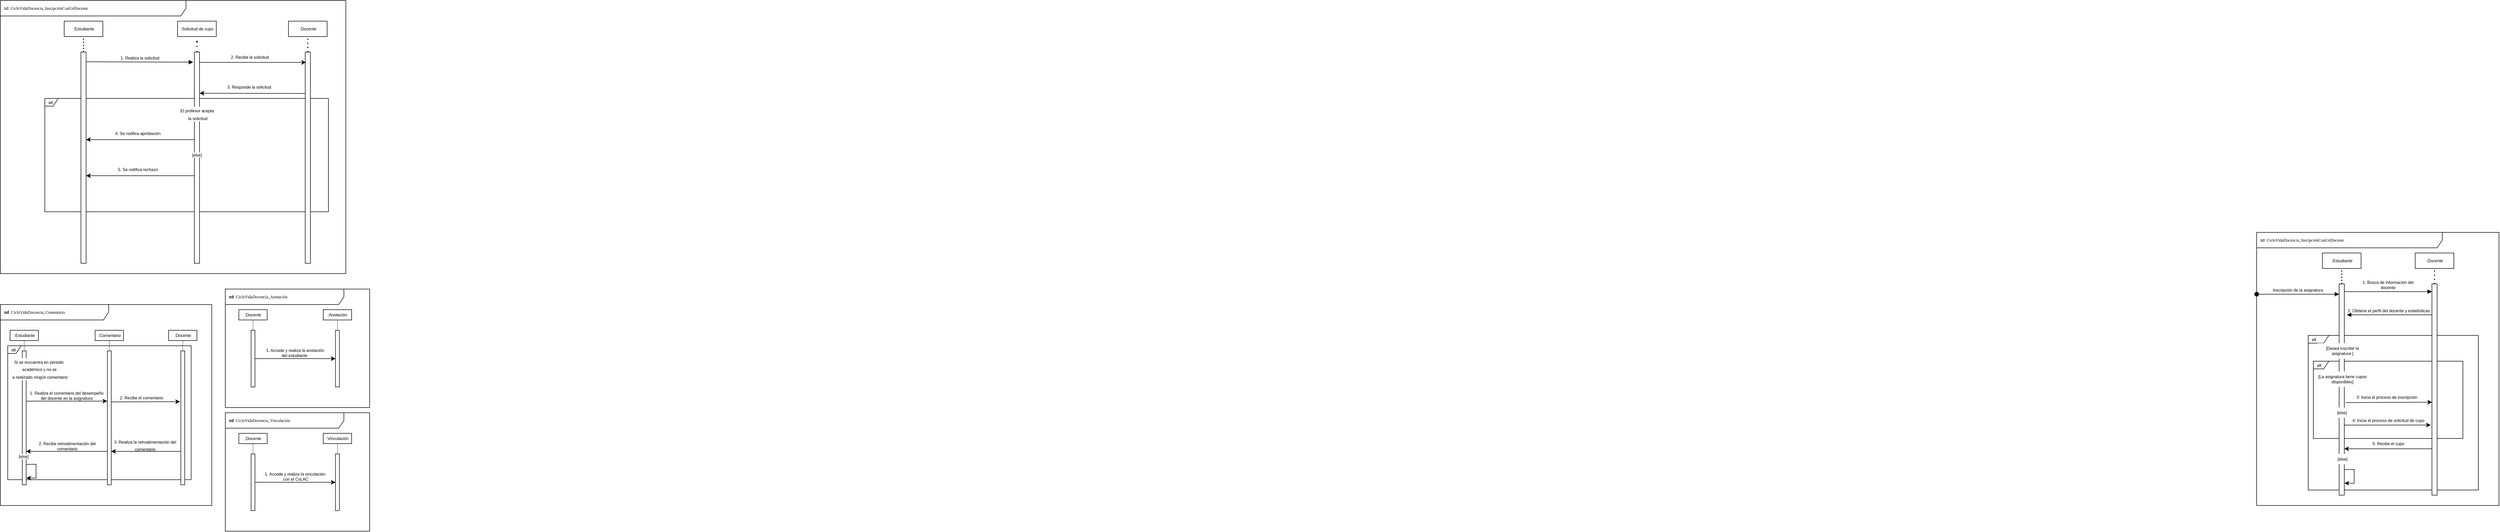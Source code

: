 <mxfile version="16.2.4" type="google"><diagram id="kgpKYQtTHZ0yAKxKKP6v" name="Page-1"><mxGraphModel dx="1385" dy="627" grid="1" gridSize="10" guides="1" tooltips="1" connect="1" arrows="1" fold="1" page="1" pageScale="1" pageWidth="850" pageHeight="1100" math="0" shadow="0"><root><mxCell id="0"/><mxCell id="1" parent="0"/><mxCell id="XCXiWi-wmZrVFuSqIYfG-7" value="sd&amp;nbsp;&lt;span style=&quot;font-family: &amp;#34;verdana&amp;#34; ; text-align: center ; font-size: 8px&quot;&gt;&amp;nbsp;CicloVidaDocencia_InscipciónConUnDocente&lt;/span&gt;" style="shape=umlFrame;whiteSpace=wrap;html=1;width=360;height=30;boundedLbl=1;verticalAlign=middle;align=left;spacingLeft=5;fontSize=8;" parent="1" vertex="1"><mxGeometry x="83.75" y="40" width="670" height="530" as="geometry"/></mxCell><mxCell id="XCXiWi-wmZrVFuSqIYfG-59" value="alt" style="shape=umlFrame;whiteSpace=wrap;html=1;width=26;height=15;boundedLbl=1;verticalAlign=middle;align=left;spacingLeft=5;fontSize=8;fillColor=#FFFFFF;" parent="1" vertex="1"><mxGeometry x="170" y="230" width="550" height="220" as="geometry"/></mxCell><mxCell id="nUv3ejlxoGYqXISTtq5T-72" value="&lt;b&gt;sd&lt;/b&gt;&amp;nbsp;&lt;span style=&quot;font-family: &amp;#34;verdana&amp;#34; ; text-align: center&quot;&gt;&amp;nbsp;CicloVidaDocencia_Comentario&lt;/span&gt;" style="shape=umlFrame;whiteSpace=wrap;html=1;width=210;height=30;boundedLbl=1;verticalAlign=middle;align=left;spacingLeft=5;fontSize=8;fillColor=#FFFFFF;" parent="1" vertex="1"><mxGeometry x="83.75" y="630" width="410" height="390" as="geometry"/></mxCell><mxCell id="XCXiWi-wmZrVFuSqIYfG-3" value="alt" style="shape=umlFrame;whiteSpace=wrap;html=1;width=26;height=15;boundedLbl=1;verticalAlign=middle;align=left;spacingLeft=5;fontSize=8;fillColor=#FFFFFF;" parent="1" vertex="1"><mxGeometry x="98" y="710" width="355.75" height="260" as="geometry"/></mxCell><mxCell id="nUv3ejlxoGYqXISTtq5T-75" value="" style="rounded=0;whiteSpace=wrap;html=1;fontSize=8;fillColor=#FFFFFF;" parent="1" vertex="1"><mxGeometry x="126.25" y="720" width="7.5" height="260" as="geometry"/></mxCell><mxCell id="nUv3ejlxoGYqXISTtq5T-76" value=":Estudiante" style="rounded=0;whiteSpace=wrap;html=1;fontSize=8;fillColor=#FFFFFF;" parent="1" vertex="1"><mxGeometry x="102.5" y="680" width="55" height="20" as="geometry"/></mxCell><mxCell id="nUv3ejlxoGYqXISTtq5T-77" value=":Docente" style="rounded=0;whiteSpace=wrap;html=1;fontSize=8;fillColor=#FFFFFF;" parent="1" vertex="1"><mxGeometry x="410" y="680" width="55" height="20" as="geometry"/></mxCell><mxCell id="nUv3ejlxoGYqXISTtq5T-78" value="" style="rounded=0;whiteSpace=wrap;html=1;fontSize=8;fillColor=#FFFFFF;" parent="1" vertex="1"><mxGeometry x="433.75" y="720" width="7.5" height="260" as="geometry"/></mxCell><mxCell id="nUv3ejlxoGYqXISTtq5T-79" value="" style="endArrow=classic;html=1;rounded=0;fontSize=8;strokeWidth=1;exitX=1.089;exitY=0.375;exitDx=0;exitDy=0;entryX=-0.035;entryY=0.375;entryDx=0;entryDy=0;exitPerimeter=0;entryPerimeter=0;" parent="1" source="nUv3ejlxoGYqXISTtq5T-75" target="3QOhuh_FJEPYlyLRE8KD-7" edge="1"><mxGeometry width="50" height="50" relative="1" as="geometry"><mxPoint x="200" y="780" as="sourcePoint"/><mxPoint x="290" y="740" as="targetPoint"/></mxGeometry></mxCell><mxCell id="nUv3ejlxoGYqXISTtq5T-80" value="1. Realiza el comentario del desempeño&lt;br&gt;del docente en la asignatura" style="edgeLabel;html=1;align=center;verticalAlign=middle;resizable=0;points=[];fontSize=8;labelBackgroundColor=none;" parent="nUv3ejlxoGYqXISTtq5T-79" vertex="1" connectable="0"><mxGeometry x="-0.238" y="1" relative="1" as="geometry"><mxPoint x="18" y="-10" as="offset"/></mxGeometry></mxCell><mxCell id="nUv3ejlxoGYqXISTtq5T-81" value="" style="endArrow=none;dashed=1;html=1;dashPattern=1 1;strokeWidth=1;rounded=0;fontSize=8;entryX=0.5;entryY=1;entryDx=0;entryDy=0;exitX=0.5;exitY=0;exitDx=0;exitDy=0;" parent="1" source="nUv3ejlxoGYqXISTtq5T-75" target="nUv3ejlxoGYqXISTtq5T-76" edge="1"><mxGeometry width="50" height="50" relative="1" as="geometry"><mxPoint x="120" y="790" as="sourcePoint"/><mxPoint x="170" y="740" as="targetPoint"/></mxGeometry></mxCell><mxCell id="nUv3ejlxoGYqXISTtq5T-82" value="" style="endArrow=none;dashed=1;html=1;dashPattern=1 1;strokeWidth=1;rounded=0;fontSize=8;entryX=0.5;entryY=1;entryDx=0;entryDy=0;exitX=0.5;exitY=0;exitDx=0;exitDy=0;" parent="1" source="nUv3ejlxoGYqXISTtq5T-78" target="nUv3ejlxoGYqXISTtq5T-77" edge="1"><mxGeometry width="50" height="50" relative="1" as="geometry"><mxPoint x="380" y="720" as="sourcePoint"/><mxPoint x="380" y="700" as="targetPoint"/></mxGeometry></mxCell><mxCell id="nUv3ejlxoGYqXISTtq5T-83" value="" style="endArrow=classic;html=1;rounded=0;fontSize=8;strokeWidth=1;entryX=1;entryY=0.75;entryDx=0;entryDy=0;exitX=0;exitY=0.75;exitDx=0;exitDy=0;" parent="1" source="3QOhuh_FJEPYlyLRE8KD-7" target="nUv3ejlxoGYqXISTtq5T-75" edge="1"><mxGeometry width="50" height="50" relative="1" as="geometry"><mxPoint x="290" y="813" as="sourcePoint"/><mxPoint x="290" y="790" as="targetPoint"/></mxGeometry></mxCell><mxCell id="nUv3ejlxoGYqXISTtq5T-84" value="2. Recibe retroalimentación del&lt;br&gt;comentario" style="edgeLabel;html=1;align=center;verticalAlign=middle;resizable=0;points=[];fontSize=8;labelBackgroundColor=none;" parent="nUv3ejlxoGYqXISTtq5T-83" vertex="1" connectable="0"><mxGeometry x="0.085" relative="1" as="geometry"><mxPoint x="7" y="-10" as="offset"/></mxGeometry></mxCell><mxCell id="nUv3ejlxoGYqXISTtq5T-97" value="&lt;b&gt;sd&lt;/b&gt;&amp;nbsp;&lt;span style=&quot;font-family: &amp;#34;verdana&amp;#34; ; text-align: center&quot;&gt;&amp;nbsp;CicloVidaDocencia_Anotación&lt;/span&gt;" style="shape=umlFrame;whiteSpace=wrap;html=1;width=230;height=30;boundedLbl=1;verticalAlign=middle;align=left;spacingLeft=5;fontSize=8;fillColor=#FFFFFF;" parent="1" vertex="1"><mxGeometry x="520" y="600" width="280" height="230" as="geometry"/></mxCell><mxCell id="nUv3ejlxoGYqXISTtq5T-98" value="" style="rounded=0;whiteSpace=wrap;html=1;fontSize=8;fillColor=#FFFFFF;" parent="1" vertex="1"><mxGeometry x="570" y="680" width="7.5" height="110" as="geometry"/></mxCell><mxCell id="nUv3ejlxoGYqXISTtq5T-99" value=":Docente" style="rounded=0;whiteSpace=wrap;html=1;fontSize=8;fillColor=#FFFFFF;" parent="1" vertex="1"><mxGeometry x="546.25" y="640" width="55" height="20" as="geometry"/></mxCell><mxCell id="nUv3ejlxoGYqXISTtq5T-102" value="" style="endArrow=classic;html=1;rounded=0;fontSize=8;strokeWidth=1;exitX=1;exitY=0.5;exitDx=0;exitDy=0;entryX=0;entryY=0.5;entryDx=0;entryDy=0;" parent="1" source="nUv3ejlxoGYqXISTtq5T-98" target="3QOhuh_FJEPYlyLRE8KD-17" edge="1"><mxGeometry width="50" height="50" relative="1" as="geometry"><mxPoint x="620" y="730" as="sourcePoint"/><mxPoint x="726.25" y="735" as="targetPoint"/></mxGeometry></mxCell><mxCell id="nUv3ejlxoGYqXISTtq5T-103" value="1. Accede y realiza la anotación &lt;br&gt;del estudiante&amp;nbsp;" style="edgeLabel;html=1;align=center;verticalAlign=middle;resizable=0;points=[];fontSize=8;labelBackgroundColor=none;" parent="nUv3ejlxoGYqXISTtq5T-102" vertex="1" connectable="0"><mxGeometry x="-0.238" y="1" relative="1" as="geometry"><mxPoint x="18" y="-10" as="offset"/></mxGeometry></mxCell><mxCell id="nUv3ejlxoGYqXISTtq5T-104" value="" style="endArrow=none;dashed=1;html=1;dashPattern=1 1;strokeWidth=1;rounded=0;fontSize=8;entryX=0.5;entryY=1;entryDx=0;entryDy=0;exitX=0.5;exitY=0;exitDx=0;exitDy=0;" parent="1" source="nUv3ejlxoGYqXISTtq5T-98" target="nUv3ejlxoGYqXISTtq5T-99" edge="1"><mxGeometry width="50" height="50" relative="1" as="geometry"><mxPoint x="540" y="740" as="sourcePoint"/><mxPoint x="590" y="690" as="targetPoint"/></mxGeometry></mxCell><mxCell id="3QOhuh_FJEPYlyLRE8KD-6" value=":Comentario" style="rounded=0;whiteSpace=wrap;html=1;fontSize=8;fillColor=#FFFFFF;" parent="1" vertex="1"><mxGeometry x="267.5" y="680" width="55" height="20" as="geometry"/></mxCell><mxCell id="3QOhuh_FJEPYlyLRE8KD-7" value="" style="rounded=0;whiteSpace=wrap;html=1;fontSize=8;fillColor=#FFFFFF;" parent="1" vertex="1"><mxGeometry x="291.25" y="720" width="7.5" height="260" as="geometry"/></mxCell><mxCell id="3QOhuh_FJEPYlyLRE8KD-8" value="" style="endArrow=none;dashed=1;html=1;dashPattern=1 1;strokeWidth=1;rounded=0;fontSize=8;entryX=0.5;entryY=1;entryDx=0;entryDy=0;exitX=0.5;exitY=0;exitDx=0;exitDy=0;" parent="1" source="3QOhuh_FJEPYlyLRE8KD-7" target="3QOhuh_FJEPYlyLRE8KD-6" edge="1"><mxGeometry width="50" height="50" relative="1" as="geometry"><mxPoint x="267.5" y="720" as="sourcePoint"/><mxPoint x="267.5" y="700" as="targetPoint"/></mxGeometry></mxCell><mxCell id="3QOhuh_FJEPYlyLRE8KD-9" value="" style="endArrow=classic;html=1;rounded=0;exitX=0.981;exitY=0.381;exitDx=0;exitDy=0;entryX=-0.229;entryY=0.379;entryDx=0;entryDy=0;exitPerimeter=0;entryPerimeter=0;" parent="1" source="3QOhuh_FJEPYlyLRE8KD-7" target="nUv3ejlxoGYqXISTtq5T-78" edge="1"><mxGeometry width="50" height="50" relative="1" as="geometry"><mxPoint x="310" y="780" as="sourcePoint"/><mxPoint x="360" y="730" as="targetPoint"/></mxGeometry></mxCell><mxCell id="3QOhuh_FJEPYlyLRE8KD-10" value="&lt;font style=&quot;font-size: 8px&quot;&gt;2. Recibe el comentario&lt;/font&gt;" style="edgeLabel;html=1;align=center;verticalAlign=middle;resizable=0;points=[];" parent="3QOhuh_FJEPYlyLRE8KD-9" vertex="1" connectable="0"><mxGeometry x="-0.256" relative="1" as="geometry"><mxPoint x="9" y="-9" as="offset"/></mxGeometry></mxCell><mxCell id="3QOhuh_FJEPYlyLRE8KD-11" value="" style="endArrow=classic;html=1;rounded=0;exitX=0;exitY=0.75;exitDx=0;exitDy=0;entryX=1;entryY=0.75;entryDx=0;entryDy=0;" parent="1" source="nUv3ejlxoGYqXISTtq5T-78" target="3QOhuh_FJEPYlyLRE8KD-7" edge="1"><mxGeometry width="50" height="50" relative="1" as="geometry"><mxPoint x="370.16" y="810.0" as="sourcePoint"/><mxPoint x="298.75" y="810.55" as="targetPoint"/></mxGeometry></mxCell><mxCell id="3QOhuh_FJEPYlyLRE8KD-12" value="&lt;font style=&quot;font-size: 8px&quot;&gt;3. Realiza la retroalimentación&amp;nbsp;del &lt;br&gt;comentario&lt;/font&gt;" style="edgeLabel;html=1;align=center;verticalAlign=middle;resizable=0;points=[];labelBackgroundColor=none;" parent="3QOhuh_FJEPYlyLRE8KD-11" vertex="1" connectable="0"><mxGeometry x="-0.256" relative="1" as="geometry"><mxPoint x="-20" y="-12" as="offset"/></mxGeometry></mxCell><mxCell id="3QOhuh_FJEPYlyLRE8KD-15" value=":Anotación" style="rounded=0;whiteSpace=wrap;html=1;fontSize=8;fillColor=#FFFFFF;" parent="1" vertex="1"><mxGeometry x="710" y="640" width="55" height="20" as="geometry"/></mxCell><mxCell id="3QOhuh_FJEPYlyLRE8KD-16" value="" style="endArrow=none;dashed=1;html=1;dashPattern=1 1;strokeWidth=1;rounded=0;fontSize=8;entryX=0.5;entryY=1;entryDx=0;entryDy=0;exitX=0.5;exitY=0;exitDx=0;exitDy=0;" parent="1" source="3QOhuh_FJEPYlyLRE8KD-17" target="3QOhuh_FJEPYlyLRE8KD-15" edge="1"><mxGeometry width="50" height="50" relative="1" as="geometry"><mxPoint x="737.38" y="670" as="sourcePoint"/><mxPoint x="737.38" y="650" as="targetPoint"/></mxGeometry></mxCell><mxCell id="3QOhuh_FJEPYlyLRE8KD-17" value="" style="rounded=0;whiteSpace=wrap;html=1;fontSize=8;fillColor=#FFFFFF;" parent="1" vertex="1"><mxGeometry x="733.75" y="680" width="7.5" height="110" as="geometry"/></mxCell><mxCell id="XCXiWi-wmZrVFuSqIYfG-4" value="&lt;font style=&quot;font-size: 8px&quot;&gt;Si se encuentra en periodo&amp;nbsp;&lt;br&gt;académico y no se&lt;br&gt;&amp;nbsp;a realizado ningún comentario&lt;/font&gt;" style="text;html=1;align=center;verticalAlign=middle;resizable=0;points=[];autosize=1;strokeColor=none;fillColor=none;shadow=0;labelBackgroundColor=default;" parent="1" vertex="1"><mxGeometry x="93.75" y="730" width="130" height="50" as="geometry"/></mxCell><mxCell id="XCXiWi-wmZrVFuSqIYfG-5" value="[else]" style="text;html=1;strokeColor=none;fillColor=#FFFFFF;align=center;verticalAlign=middle;whiteSpace=wrap;rounded=0;fontSize=8;" parent="1" vertex="1"><mxGeometry x="113.75" y="920" width="30" height="10" as="geometry"/></mxCell><mxCell id="XCXiWi-wmZrVFuSqIYfG-6" value="" style="endArrow=classic;html=1;rounded=0;fontSize=8;entryX=1.116;entryY=0.899;entryDx=0;entryDy=0;entryPerimeter=0;exitX=1.084;exitY=0.828;exitDx=0;exitDy=0;exitPerimeter=0;" parent="1" edge="1"><mxGeometry width="50" height="50" relative="1" as="geometry"><mxPoint x="133.75" y="940.36" as="sourcePoint"/><mxPoint x="134.07" y="966.63" as="targetPoint"/><Array as="points"><mxPoint x="152.91" y="940"/><mxPoint x="152.91" y="967"/></Array></mxGeometry></mxCell><mxCell id="XCXiWi-wmZrVFuSqIYfG-10" value="1. Realiza la solicitud" style="verticalAlign=bottom;endArrow=block;entryX=-0.236;entryY=0.048;shadow=0;strokeWidth=1;fontSize=8;entryDx=0;entryDy=0;entryPerimeter=0;exitX=1.092;exitY=0.046;exitDx=0;exitDy=0;exitPerimeter=0;" parent="1" source="XCXiWi-wmZrVFuSqIYfG-13" target="XCXiWi-wmZrVFuSqIYfG-54" edge="1"><mxGeometry relative="1" as="geometry"><mxPoint x="250" y="155" as="sourcePoint"/><mxPoint x="420" y="155" as="targetPoint"/></mxGeometry></mxCell><mxCell id="XCXiWi-wmZrVFuSqIYfG-13" value="" style="rounded=0;whiteSpace=wrap;html=1;fontSize=8;" parent="1" vertex="1"><mxGeometry x="240" y="140" width="10" height="410" as="geometry"/></mxCell><mxCell id="XCXiWi-wmZrVFuSqIYfG-14" value=":Estudiante" style="rounded=0;whiteSpace=wrap;html=1;fontSize=8;" parent="1" vertex="1"><mxGeometry x="207.5" y="80" width="75" height="30" as="geometry"/></mxCell><mxCell id="XCXiWi-wmZrVFuSqIYfG-15" value=":Docente" style="rounded=0;whiteSpace=wrap;html=1;fontSize=8;" parent="1" vertex="1"><mxGeometry x="642.5" y="80" width="75" height="30" as="geometry"/></mxCell><mxCell id="XCXiWi-wmZrVFuSqIYfG-16" value="" style="endArrow=none;dashed=1;html=1;dashPattern=1 2;strokeWidth=2;rounded=0;fontSize=8;entryX=0.5;entryY=1;entryDx=0;entryDy=0;exitX=0.5;exitY=0;exitDx=0;exitDy=0;" parent="1" source="XCXiWi-wmZrVFuSqIYfG-13" target="XCXiWi-wmZrVFuSqIYfG-14" edge="1"><mxGeometry width="50" height="50" relative="1" as="geometry"><mxPoint x="190" y="170" as="sourcePoint"/><mxPoint x="240" y="120" as="targetPoint"/></mxGeometry></mxCell><mxCell id="XCXiWi-wmZrVFuSqIYfG-17" value="" style="endArrow=none;dashed=1;html=1;dashPattern=1 3;strokeWidth=2;rounded=0;fontSize=8;entryX=0.5;entryY=1;entryDx=0;entryDy=0;exitX=0.5;exitY=0;exitDx=0;exitDy=0;" parent="1" source="XCXiWi-wmZrVFuSqIYfG-25" target="XCXiWi-wmZrVFuSqIYfG-15" edge="1"><mxGeometry width="50" height="50" relative="1" as="geometry"><mxPoint x="255" y="150" as="sourcePoint"/><mxPoint x="255" y="120" as="targetPoint"/></mxGeometry></mxCell><mxCell id="XCXiWi-wmZrVFuSqIYfG-25" value="" style="rounded=0;whiteSpace=wrap;html=1;fontSize=8;" parent="1" vertex="1"><mxGeometry x="675" y="140" width="10" height="410" as="geometry"/></mxCell><mxCell id="XCXiWi-wmZrVFuSqIYfG-28" value="" style="endArrow=classic;html=1;rounded=0;fontSize=8;entryX=1.021;entryY=0.195;entryDx=0;entryDy=0;entryPerimeter=0;exitX=-0.073;exitY=0.196;exitDx=0;exitDy=0;exitPerimeter=0;" parent="1" source="XCXiWi-wmZrVFuSqIYfG-25" target="XCXiWi-wmZrVFuSqIYfG-54" edge="1"><mxGeometry width="50" height="50" relative="1" as="geometry"><mxPoint x="670" y="220" as="sourcePoint"/><mxPoint x="292.5" y="310" as="targetPoint"/></mxGeometry></mxCell><mxCell id="XCXiWi-wmZrVFuSqIYfG-29" value="3. Responde la solicitud" style="edgeLabel;html=1;align=center;verticalAlign=middle;resizable=0;points=[];fontSize=8;" parent="XCXiWi-wmZrVFuSqIYfG-28" vertex="1" connectable="0"><mxGeometry x="-0.28" y="-1" relative="1" as="geometry"><mxPoint x="-35" y="-11" as="offset"/></mxGeometry></mxCell><mxCell id="XCXiWi-wmZrVFuSqIYfG-30" value="sd&amp;nbsp;&lt;span style=&quot;font-family: &amp;#34;verdana&amp;#34; ; text-align: center ; font-size: 8px&quot;&gt;&amp;nbsp;CicloVidaDocencia_InscipciónConUnDocente&lt;/span&gt;" style="shape=umlFrame;whiteSpace=wrap;html=1;width=360;height=30;boundedLbl=1;verticalAlign=middle;align=left;spacingLeft=5;fontSize=8;" parent="1" vertex="1"><mxGeometry x="4460" y="490" width="470" height="530" as="geometry"/></mxCell><mxCell id="XCXiWi-wmZrVFuSqIYfG-31" value="alt" style="shape=umlFrame;whiteSpace=wrap;html=1;width=40;height=15;boundedLbl=1;verticalAlign=middle;align=left;spacingLeft=5;fontSize=8;swimlaneFillColor=#ffffff;" parent="1" vertex="1"><mxGeometry x="4560" y="690" width="330" height="300" as="geometry"/></mxCell><mxCell id="XCXiWi-wmZrVFuSqIYfG-32" value="alt" style="shape=umlFrame;whiteSpace=wrap;html=1;width=30;height=15;boundedLbl=1;verticalAlign=middle;align=left;spacingLeft=5;fontSize=8;fillColor=#FFFFFF;" parent="1" vertex="1"><mxGeometry x="4570" y="740" width="290" height="150" as="geometry"/></mxCell><mxCell id="XCXiWi-wmZrVFuSqIYfG-33" value="1. Busca de información del &#xA;docente" style="verticalAlign=bottom;endArrow=block;entryX=0;entryY=0;shadow=0;strokeWidth=1;fontSize=8;" parent="1" edge="1"><mxGeometry relative="1" as="geometry"><mxPoint x="4630" y="605" as="sourcePoint"/><mxPoint x="4800" y="605" as="targetPoint"/></mxGeometry></mxCell><mxCell id="XCXiWi-wmZrVFuSqIYfG-34" value="2. Obtiene el perfil del docente y estadísticas " style="verticalAlign=bottom;endArrow=block;entryX=1;entryY=0;shadow=0;strokeWidth=1;fontSize=8;" parent="1" edge="1"><mxGeometry relative="1" as="geometry"><mxPoint x="4800" y="650" as="sourcePoint"/><mxPoint x="4635" y="650" as="targetPoint"/></mxGeometry></mxCell><mxCell id="XCXiWi-wmZrVFuSqIYfG-35" value="Inscripción de la asignatura" style="verticalAlign=bottom;startArrow=oval;endArrow=block;startSize=8;shadow=0;strokeWidth=1;fontSize=8;" parent="1" edge="1"><mxGeometry relative="1" as="geometry"><mxPoint x="4460" y="610" as="sourcePoint"/><mxPoint x="4620" y="610" as="targetPoint"/><Array as="points"><mxPoint x="4580" y="610"/></Array></mxGeometry></mxCell><mxCell id="XCXiWi-wmZrVFuSqIYfG-36" value="" style="rounded=0;whiteSpace=wrap;html=1;fontSize=8;" parent="1" vertex="1"><mxGeometry x="4620" y="590" width="10" height="410" as="geometry"/></mxCell><mxCell id="XCXiWi-wmZrVFuSqIYfG-37" value=":Estudiante" style="rounded=0;whiteSpace=wrap;html=1;fontSize=8;" parent="1" vertex="1"><mxGeometry x="4587.5" y="530" width="75" height="30" as="geometry"/></mxCell><mxCell id="XCXiWi-wmZrVFuSqIYfG-38" value=":Docente" style="rounded=0;whiteSpace=wrap;html=1;fontSize=8;" parent="1" vertex="1"><mxGeometry x="4767.5" y="530" width="75" height="30" as="geometry"/></mxCell><mxCell id="XCXiWi-wmZrVFuSqIYfG-39" value="" style="endArrow=none;dashed=1;html=1;dashPattern=1 2;strokeWidth=2;rounded=0;fontSize=8;entryX=0.5;entryY=1;entryDx=0;entryDy=0;exitX=0.5;exitY=0;exitDx=0;exitDy=0;" parent="1" source="XCXiWi-wmZrVFuSqIYfG-36" target="XCXiWi-wmZrVFuSqIYfG-37" edge="1"><mxGeometry width="50" height="50" relative="1" as="geometry"><mxPoint x="4570" y="620" as="sourcePoint"/><mxPoint x="4620" y="570" as="targetPoint"/></mxGeometry></mxCell><mxCell id="XCXiWi-wmZrVFuSqIYfG-40" value="" style="endArrow=none;dashed=1;html=1;dashPattern=1 3;strokeWidth=2;rounded=0;fontSize=8;entryX=0.5;entryY=1;entryDx=0;entryDy=0;exitX=0.5;exitY=0;exitDx=0;exitDy=0;" parent="1" source="XCXiWi-wmZrVFuSqIYfG-48" target="XCXiWi-wmZrVFuSqIYfG-38" edge="1"><mxGeometry width="50" height="50" relative="1" as="geometry"><mxPoint x="4635" y="600" as="sourcePoint"/><mxPoint x="4635" y="570" as="targetPoint"/></mxGeometry></mxCell><mxCell id="XCXiWi-wmZrVFuSqIYfG-41" value="[Desea inscribir la asignatura ]" style="text;html=1;strokeColor=none;fillColor=#FFFFFF;align=center;verticalAlign=middle;whiteSpace=wrap;rounded=0;fontSize=8;" parent="1" vertex="1"><mxGeometry x="4578" y="705" width="97" height="30" as="geometry"/></mxCell><mxCell id="XCXiWi-wmZrVFuSqIYfG-42" value="[else]" style="text;html=1;strokeColor=none;fillColor=#FFFFFF;align=center;verticalAlign=middle;whiteSpace=wrap;rounded=0;fontSize=8;" parent="1" vertex="1"><mxGeometry x="4578" y="920" width="97" height="20" as="geometry"/></mxCell><mxCell id="XCXiWi-wmZrVFuSqIYfG-43" value="[La asignatura tiene cupos disponibles]" style="text;html=1;strokeColor=none;fillColor=#FFFFFF;align=center;verticalAlign=middle;whiteSpace=wrap;rounded=0;fontSize=8;" parent="1" vertex="1"><mxGeometry x="4578" y="760" width="97" height="30" as="geometry"/></mxCell><mxCell id="XCXiWi-wmZrVFuSqIYfG-44" value="" style="endArrow=classic;html=1;rounded=0;fontSize=8;entryX=1.116;entryY=0.899;entryDx=0;entryDy=0;entryPerimeter=0;exitX=1.084;exitY=0.828;exitDx=0;exitDy=0;exitPerimeter=0;" parent="1" edge="1"><mxGeometry width="50" height="50" relative="1" as="geometry"><mxPoint x="4630" y="950.36" as="sourcePoint"/><mxPoint x="4630.32" y="976.63" as="targetPoint"/><Array as="points"><mxPoint x="4649.16" y="950"/><mxPoint x="4649.16" y="977"/></Array></mxGeometry></mxCell><mxCell id="XCXiWi-wmZrVFuSqIYfG-45" value="" style="endArrow=classic;html=1;rounded=0;fontSize=8;exitX=1.257;exitY=0.562;exitDx=0;exitDy=0;exitPerimeter=0;entryX=0.019;entryY=0.56;entryDx=0;entryDy=0;entryPerimeter=0;" parent="1" source="XCXiWi-wmZrVFuSqIYfG-36" target="XCXiWi-wmZrVFuSqIYfG-48" edge="1"><mxGeometry width="50" height="50" relative="1" as="geometry"><mxPoint x="4662.5" y="840" as="sourcePoint"/><mxPoint x="4832.01" y="840.45" as="targetPoint"/></mxGeometry></mxCell><mxCell id="XCXiWi-wmZrVFuSqIYfG-46" value="3: Inicia el proceso de inscripción" style="edgeLabel;html=1;align=center;verticalAlign=middle;resizable=0;points=[];fontSize=8;" parent="XCXiWi-wmZrVFuSqIYfG-45" vertex="1" connectable="0"><mxGeometry x="-0.28" y="-1" relative="1" as="geometry"><mxPoint x="19" y="-11" as="offset"/></mxGeometry></mxCell><mxCell id="XCXiWi-wmZrVFuSqIYfG-47" value="[else]" style="text;html=1;strokeColor=none;fillColor=#FFFFFF;align=center;verticalAlign=middle;whiteSpace=wrap;rounded=0;fontSize=8;" parent="1" vertex="1"><mxGeometry x="4576.5" y="830" width="97" height="20" as="geometry"/></mxCell><mxCell id="XCXiWi-wmZrVFuSqIYfG-48" value="" style="rounded=0;whiteSpace=wrap;html=1;fontSize=8;" parent="1" vertex="1"><mxGeometry x="4800" y="590" width="10" height="410" as="geometry"/></mxCell><mxCell id="XCXiWi-wmZrVFuSqIYfG-49" value="" style="endArrow=classic;html=1;rounded=0;fontSize=8;entryX=-0.248;entryY=0.668;entryDx=0;entryDy=0;entryPerimeter=0;" parent="1" target="XCXiWi-wmZrVFuSqIYfG-48" edge="1"><mxGeometry width="50" height="50" relative="1" as="geometry"><mxPoint x="4630" y="864" as="sourcePoint"/><mxPoint x="4800" y="858" as="targetPoint"/></mxGeometry></mxCell><mxCell id="XCXiWi-wmZrVFuSqIYfG-50" value="4: Inicia el proceso de solicitud de cupo" style="edgeLabel;html=1;align=center;verticalAlign=middle;resizable=0;points=[];fontSize=8;" parent="XCXiWi-wmZrVFuSqIYfG-49" vertex="1" connectable="0"><mxGeometry x="-0.28" y="-1" relative="1" as="geometry"><mxPoint x="24" y="-10" as="offset"/></mxGeometry></mxCell><mxCell id="XCXiWi-wmZrVFuSqIYfG-51" value="" style="endArrow=classic;html=1;rounded=0;fontSize=8;" parent="1" edge="1"><mxGeometry width="50" height="50" relative="1" as="geometry"><mxPoint x="4800" y="910" as="sourcePoint"/><mxPoint x="4630" y="910" as="targetPoint"/></mxGeometry></mxCell><mxCell id="XCXiWi-wmZrVFuSqIYfG-52" value="5: Recibe el cupo" style="edgeLabel;html=1;align=center;verticalAlign=middle;resizable=0;points=[];fontSize=8;" parent="XCXiWi-wmZrVFuSqIYfG-51" vertex="1" connectable="0"><mxGeometry x="-0.28" y="-1" relative="1" as="geometry"><mxPoint x="-24" y="-9" as="offset"/></mxGeometry></mxCell><mxCell id="XCXiWi-wmZrVFuSqIYfG-53" value=":Solicitud de cupo" style="rounded=0;whiteSpace=wrap;html=1;fontSize=8;" parent="1" vertex="1"><mxGeometry x="427.5" y="80" width="75" height="30" as="geometry"/></mxCell><mxCell id="XCXiWi-wmZrVFuSqIYfG-55" value="" style="edgeStyle=orthogonalEdgeStyle;rounded=0;orthogonalLoop=1;jettySize=auto;html=1;fontSize=8;dashed=1;endArrow=none;endFill=0;dashPattern=1 4;strokeWidth=2;" parent="1" source="XCXiWi-wmZrVFuSqIYfG-54" target="XCXiWi-wmZrVFuSqIYfG-53" edge="1"><mxGeometry relative="1" as="geometry"/></mxCell><mxCell id="XCXiWi-wmZrVFuSqIYfG-57" style="edgeStyle=orthogonalEdgeStyle;rounded=0;orthogonalLoop=1;jettySize=auto;html=1;entryX=0.155;entryY=0.049;entryDx=0;entryDy=0;entryPerimeter=0;fontSize=8;endArrow=classic;endFill=1;strokeWidth=1;exitX=1.021;exitY=0.049;exitDx=0;exitDy=0;exitPerimeter=0;" parent="1" source="XCXiWi-wmZrVFuSqIYfG-54" target="XCXiWi-wmZrVFuSqIYfG-25" edge="1"><mxGeometry relative="1" as="geometry"><Array as="points"><mxPoint x="670" y="160"/><mxPoint x="670" y="160"/></Array></mxGeometry></mxCell><mxCell id="XCXiWi-wmZrVFuSqIYfG-58" value="2. Recibe la solicitud" style="edgeLabel;html=1;align=center;verticalAlign=middle;resizable=0;points=[];fontSize=8;" parent="XCXiWi-wmZrVFuSqIYfG-57" vertex="1" connectable="0"><mxGeometry x="-0.231" y="-1" relative="1" as="geometry"><mxPoint x="17" y="-11" as="offset"/></mxGeometry></mxCell><mxCell id="XCXiWi-wmZrVFuSqIYfG-54" value="" style="rounded=0;whiteSpace=wrap;html=1;fontSize=8;" parent="1" vertex="1"><mxGeometry x="460" y="140" width="10" height="410" as="geometry"/></mxCell><mxCell id="XCXiWi-wmZrVFuSqIYfG-60" value="&lt;span style=&quot;font-size: 8px&quot;&gt;El profesor acepta&lt;/span&gt;&lt;br&gt;&lt;span style=&quot;font-size: 8px&quot;&gt;&amp;nbsp;la solicitud&lt;/span&gt;" style="text;html=1;align=center;verticalAlign=middle;resizable=0;points=[];autosize=1;strokeColor=none;fillColor=none;shadow=0;labelBackgroundColor=default;" parent="1" vertex="1"><mxGeometry x="425" y="240" width="80" height="40" as="geometry"/></mxCell><mxCell id="XCXiWi-wmZrVFuSqIYfG-67" value="" style="endArrow=classic;html=1;rounded=0;fontSize=8;exitX=0;exitY=0.25;exitDx=0;exitDy=0;" parent="1" edge="1"><mxGeometry width="50" height="50" relative="1" as="geometry"><mxPoint x="460" y="310.0" as="sourcePoint"/><mxPoint x="250" y="310" as="targetPoint"/></mxGeometry></mxCell><mxCell id="XCXiWi-wmZrVFuSqIYfG-68" value="4. Se notifica aprobación" style="edgeLabel;html=1;align=center;verticalAlign=middle;resizable=0;points=[];fontSize=8;" parent="XCXiWi-wmZrVFuSqIYfG-67" vertex="1" connectable="0"><mxGeometry x="-0.28" y="-1" relative="1" as="geometry"><mxPoint x="-35" y="-11" as="offset"/></mxGeometry></mxCell><mxCell id="XCXiWi-wmZrVFuSqIYfG-71" value="[else]" style="text;html=1;strokeColor=none;fillColor=#FFFFFF;align=center;verticalAlign=middle;whiteSpace=wrap;rounded=0;fontSize=8;" parent="1" vertex="1"><mxGeometry x="450" y="335" width="30" height="10" as="geometry"/></mxCell><mxCell id="XCXiWi-wmZrVFuSqIYfG-72" value="" style="endArrow=classic;html=1;rounded=0;fontSize=8;exitX=0;exitY=0.25;exitDx=0;exitDy=0;" parent="1" edge="1"><mxGeometry width="50" height="50" relative="1" as="geometry"><mxPoint x="460" y="380.0" as="sourcePoint"/><mxPoint x="250.0" y="380.0" as="targetPoint"/></mxGeometry></mxCell><mxCell id="XCXiWi-wmZrVFuSqIYfG-73" value="5. Se notifica rechazo" style="edgeLabel;html=1;align=center;verticalAlign=middle;resizable=0;points=[];fontSize=8;" parent="XCXiWi-wmZrVFuSqIYfG-72" vertex="1" connectable="0"><mxGeometry x="-0.28" y="-1" relative="1" as="geometry"><mxPoint x="-35" y="-11" as="offset"/></mxGeometry></mxCell><mxCell id="XCXiWi-wmZrVFuSqIYfG-76" value="&lt;b&gt;sd&lt;/b&gt;&amp;nbsp;&lt;span style=&quot;font-family: &amp;#34;verdana&amp;#34; ; text-align: center&quot;&gt;&amp;nbsp;CicloVidaDocencia_Vinculación&lt;/span&gt;" style="shape=umlFrame;whiteSpace=wrap;html=1;width=230;height=30;boundedLbl=1;verticalAlign=middle;align=left;spacingLeft=5;fontSize=8;fillColor=#FFFFFF;" parent="1" vertex="1"><mxGeometry x="520" y="840" width="280" height="230" as="geometry"/></mxCell><mxCell id="XCXiWi-wmZrVFuSqIYfG-77" value="" style="rounded=0;whiteSpace=wrap;html=1;fontSize=8;fillColor=#FFFFFF;" parent="1" vertex="1"><mxGeometry x="570" y="920" width="7.5" height="110" as="geometry"/></mxCell><mxCell id="XCXiWi-wmZrVFuSqIYfG-78" value=":Docente" style="rounded=0;whiteSpace=wrap;html=1;fontSize=8;fillColor=#FFFFFF;" parent="1" vertex="1"><mxGeometry x="546.25" y="880" width="55" height="20" as="geometry"/></mxCell><mxCell id="XCXiWi-wmZrVFuSqIYfG-79" value="" style="endArrow=classic;html=1;rounded=0;fontSize=8;strokeWidth=1;exitX=1;exitY=0.5;exitDx=0;exitDy=0;entryX=0;entryY=0.5;entryDx=0;entryDy=0;" parent="1" source="XCXiWi-wmZrVFuSqIYfG-77" target="XCXiWi-wmZrVFuSqIYfG-84" edge="1"><mxGeometry width="50" height="50" relative="1" as="geometry"><mxPoint x="620" y="970" as="sourcePoint"/><mxPoint x="726.25" y="975" as="targetPoint"/></mxGeometry></mxCell><mxCell id="XCXiWi-wmZrVFuSqIYfG-80" value="1. Accede y realiza la vinculación&lt;br&gt;&amp;nbsp;con el&amp;nbsp;CvLAC" style="edgeLabel;html=1;align=center;verticalAlign=middle;resizable=0;points=[];fontSize=8;labelBackgroundColor=none;" parent="XCXiWi-wmZrVFuSqIYfG-79" vertex="1" connectable="0"><mxGeometry x="-0.238" y="1" relative="1" as="geometry"><mxPoint x="18" y="-10" as="offset"/></mxGeometry></mxCell><mxCell id="XCXiWi-wmZrVFuSqIYfG-81" value="" style="endArrow=none;dashed=1;html=1;dashPattern=1 1;strokeWidth=1;rounded=0;fontSize=8;entryX=0.5;entryY=1;entryDx=0;entryDy=0;exitX=0.5;exitY=0;exitDx=0;exitDy=0;" parent="1" source="XCXiWi-wmZrVFuSqIYfG-77" target="XCXiWi-wmZrVFuSqIYfG-78" edge="1"><mxGeometry width="50" height="50" relative="1" as="geometry"><mxPoint x="540" y="980" as="sourcePoint"/><mxPoint x="590" y="930" as="targetPoint"/></mxGeometry></mxCell><mxCell id="XCXiWi-wmZrVFuSqIYfG-82" value=":Vinculación" style="rounded=0;whiteSpace=wrap;html=1;fontSize=8;fillColor=#FFFFFF;" parent="1" vertex="1"><mxGeometry x="710" y="880" width="55" height="20" as="geometry"/></mxCell><mxCell id="XCXiWi-wmZrVFuSqIYfG-83" value="" style="endArrow=none;dashed=1;html=1;dashPattern=1 1;strokeWidth=1;rounded=0;fontSize=8;entryX=0.5;entryY=1;entryDx=0;entryDy=0;exitX=0.5;exitY=0;exitDx=0;exitDy=0;" parent="1" source="XCXiWi-wmZrVFuSqIYfG-84" target="XCXiWi-wmZrVFuSqIYfG-82" edge="1"><mxGeometry width="50" height="50" relative="1" as="geometry"><mxPoint x="737.38" y="910" as="sourcePoint"/><mxPoint x="737.38" y="890" as="targetPoint"/></mxGeometry></mxCell><mxCell id="XCXiWi-wmZrVFuSqIYfG-84" value="" style="rounded=0;whiteSpace=wrap;html=1;fontSize=8;fillColor=#FFFFFF;" parent="1" vertex="1"><mxGeometry x="733.75" y="920" width="7.5" height="110" as="geometry"/></mxCell></root></mxGraphModel></diagram></mxfile>
